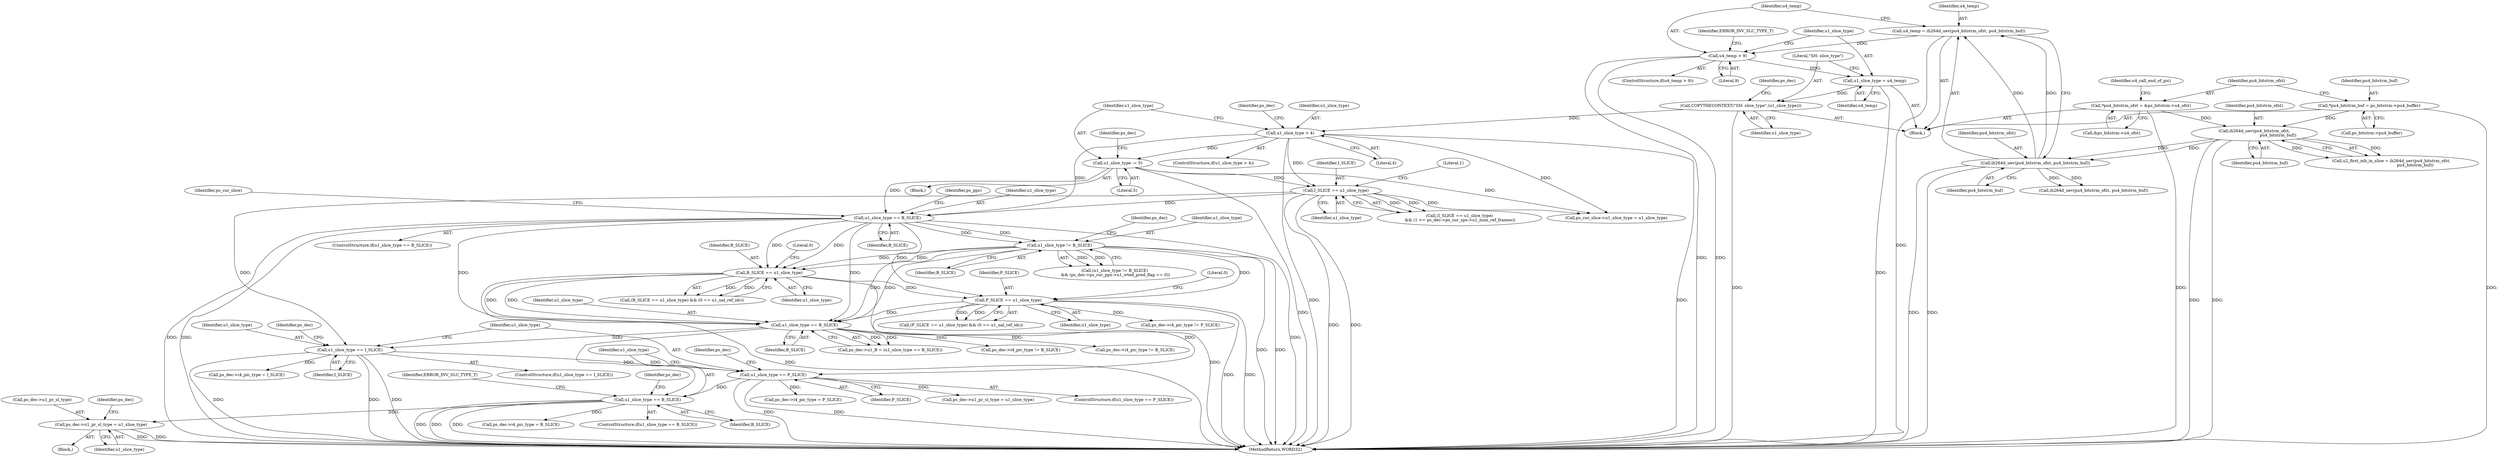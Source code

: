 digraph "0_Android_0b23c81c3dd9ec38f7e6806a3955fed1925541a0_2@pointer" {
"1002503" [label="(Call,ps_dec->u1_pr_sl_type = u1_slice_type)"];
"1002487" [label="(Call,u1_slice_type == B_SLICE)"];
"1002453" [label="(Call,u1_slice_type == P_SLICE)"];
"1002418" [label="(Call,u1_slice_type == I_SLICE)"];
"1002304" [label="(Call,u1_slice_type == B_SLICE)"];
"1001861" [label="(Call,P_SLICE == u1_slice_type)"];
"1001846" [label="(Call,B_SLICE == u1_slice_type)"];
"1001549" [label="(Call,u1_slice_type == B_SLICE)"];
"1000290" [label="(Call,u1_slice_type > 4)"];
"1000281" [label="(Call,COPYTHECONTEXT(\"SH: slice_type\",(u1_slice_type)))"];
"1000278" [label="(Call,u1_slice_type = u4_temp)"];
"1000273" [label="(Call,u4_temp > 9)"];
"1000267" [label="(Call,u4_temp = ih264d_uev(pu4_bitstrm_ofst, pu4_bitstrm_buf))"];
"1000269" [label="(Call,ih264d_uev(pu4_bitstrm_ofst, pu4_bitstrm_buf))"];
"1000229" [label="(Call,ih264d_uev(pu4_bitstrm_ofst,\n                                     pu4_bitstrm_buf))"];
"1000201" [label="(Call,*pu4_bitstrm_ofst = &ps_bitstrm->u4_ofst)"];
"1000195" [label="(Call,*pu4_bitstrm_buf = ps_bitstrm->pu4_buffer)"];
"1000294" [label="(Call,u1_slice_type -= 5)"];
"1000339" [label="(Call,I_SLICE == u1_slice_type)"];
"1001770" [label="(Call,u1_slice_type != B_SLICE)"];
"1000274" [label="(Identifier,u4_temp)"];
"1002504" [label="(Call,ps_dec->u1_pr_sl_type)"];
"1000308" [label="(Identifier,ps_dec)"];
"1002460" [label="(Identifier,ps_dec)"];
"1001862" [label="(Identifier,P_SLICE)"];
"1002425" [label="(Identifier,ps_dec)"];
"1002508" [label="(Call,ps_dec->i4_pic_type = B_SLICE)"];
"1002305" [label="(Identifier,u1_slice_type)"];
"1001845" [label="(Call,(B_SLICE == u1_slice_type) && (0 == u1_nal_ref_idc))"];
"1000340" [label="(Identifier,I_SLICE)"];
"1000197" [label="(Call,ps_bitstrm->pu4_buffer)"];
"1000295" [label="(Identifier,u1_slice_type)"];
"1000286" [label="(Identifier,ps_dec)"];
"1002436" [label="(Call,ps_dec->i4_pic_type != B_SLICE)"];
"1000293" [label="(Block,)"];
"1000230" [label="(Identifier,pu4_bitstrm_ofst)"];
"1001550" [label="(Identifier,u1_slice_type)"];
"1002417" [label="(ControlStructure,if(u1_slice_type == I_SLICE))"];
"1001865" [label="(Literal,0)"];
"1001772" [label="(Identifier,B_SLICE)"];
"1002515" [label="(Identifier,ERROR_INV_SLC_TYPE_T)"];
"1001551" [label="(Identifier,B_SLICE)"];
"1000158" [label="(Block,)"];
"1000218" [label="(Identifier,u4_call_end_of_pic)"];
"1002480" [label="(Call,ps_dec->i4_pic_type = P_SLICE)"];
"1000271" [label="(Identifier,pu4_bitstrm_buf)"];
"1001769" [label="(Call,(u1_slice_type != B_SLICE)\n && (ps_dec->ps_cur_pps->u1_wted_pred_flag == 0))"];
"1001848" [label="(Identifier,u1_slice_type)"];
"1001863" [label="(Identifier,u1_slice_type)"];
"1002418" [label="(Call,u1_slice_type == I_SLICE)"];
"1001555" [label="(Identifier,ps_cur_slice)"];
"1001499" [label="(Call,ps_cur_slice->u1_slice_type = u1_slice_type)"];
"1001860" [label="(Call,(P_SLICE == u1_slice_type) && (0 == u1_nal_ref_idc))"];
"1000290" [label="(Call,u1_slice_type > 4)"];
"1000277" [label="(Identifier,ERROR_INV_SLC_TYPE_T)"];
"1002494" [label="(Identifier,ps_dec)"];
"1001847" [label="(Identifier,B_SLICE)"];
"1001771" [label="(Identifier,u1_slice_type)"];
"1000275" [label="(Literal,9)"];
"1001776" [label="(Identifier,ps_dec)"];
"1001601" [label="(Identifier,ps_pps)"];
"1000227" [label="(Call,u2_first_mb_in_slice = ih264d_uev(pu4_bitstrm_ofst,\n                                     pu4_bitstrm_buf))"];
"1000231" [label="(Identifier,pu4_bitstrm_buf)"];
"1000280" [label="(Identifier,u4_temp)"];
"1000201" [label="(Call,*pu4_bitstrm_ofst = &ps_bitstrm->u4_ofst)"];
"1002475" [label="(Call,ps_dec->i4_pic_type != B_SLICE)"];
"1002469" [label="(Call,ps_dec->u1_pr_sl_type = u1_slice_type)"];
"1001850" [label="(Literal,0)"];
"1000292" [label="(Literal,4)"];
"1002488" [label="(Identifier,u1_slice_type)"];
"1002441" [label="(Call,ps_dec->i4_pic_type != P_SLICE)"];
"1001548" [label="(ControlStructure,if(u1_slice_type == B_SLICE))"];
"1000268" [label="(Identifier,u4_temp)"];
"1002486" [label="(ControlStructure,if(u1_slice_type == B_SLICE))"];
"1000279" [label="(Identifier,u1_slice_type)"];
"1001549" [label="(Call,u1_slice_type == B_SLICE)"];
"1000299" [label="(Identifier,ps_dec)"];
"1002304" [label="(Call,u1_slice_type == B_SLICE)"];
"1002489" [label="(Identifier,B_SLICE)"];
"1000270" [label="(Identifier,pu4_bitstrm_ofst)"];
"1002419" [label="(Identifier,u1_slice_type)"];
"1002503" [label="(Call,ps_dec->u1_pr_sl_type = u1_slice_type)"];
"1002490" [label="(Block,)"];
"1000272" [label="(ControlStructure,if(u4_temp > 9))"];
"1002507" [label="(Identifier,u1_slice_type)"];
"1000294" [label="(Call,u1_slice_type -= 5)"];
"1000195" [label="(Call,*pu4_bitstrm_buf = ps_bitstrm->pu4_buffer)"];
"1001770" [label="(Call,u1_slice_type != B_SLICE)"];
"1000203" [label="(Call,&ps_bitstrm->u4_ofst)"];
"1000296" [label="(Literal,5)"];
"1002510" [label="(Identifier,ps_dec)"];
"1000202" [label="(Identifier,pu4_bitstrm_ofst)"];
"1000338" [label="(Call,(I_SLICE == u1_slice_type)\n && (1 >= ps_dec->ps_cur_sps->u1_num_ref_frames))"];
"1002589" [label="(MethodReturn,WORD32)"];
"1002306" [label="(Identifier,B_SLICE)"];
"1000343" [label="(Literal,1)"];
"1002300" [label="(Call,ps_dec->u1_B = (u1_slice_type == B_SLICE))"];
"1000283" [label="(Identifier,u1_slice_type)"];
"1000410" [label="(Call,ih264d_uev(pu4_bitstrm_ofst, pu4_bitstrm_buf))"];
"1000267" [label="(Call,u4_temp = ih264d_uev(pu4_bitstrm_ofst, pu4_bitstrm_buf))"];
"1000291" [label="(Identifier,u1_slice_type)"];
"1000278" [label="(Call,u1_slice_type = u4_temp)"];
"1001861" [label="(Call,P_SLICE == u1_slice_type)"];
"1002487" [label="(Call,u1_slice_type == B_SLICE)"];
"1000196" [label="(Identifier,pu4_bitstrm_buf)"];
"1002420" [label="(Identifier,I_SLICE)"];
"1002455" [label="(Identifier,P_SLICE)"];
"1000281" [label="(Call,COPYTHECONTEXT(\"SH: slice_type\",(u1_slice_type)))"];
"1000269" [label="(Call,ih264d_uev(pu4_bitstrm_ofst, pu4_bitstrm_buf))"];
"1002453" [label="(Call,u1_slice_type == P_SLICE)"];
"1000282" [label="(Literal,\"SH: slice_type\")"];
"1000339" [label="(Call,I_SLICE == u1_slice_type)"];
"1002454" [label="(Identifier,u1_slice_type)"];
"1000273" [label="(Call,u4_temp > 9)"];
"1000289" [label="(ControlStructure,if(u1_slice_type > 4))"];
"1002446" [label="(Call,ps_dec->i4_pic_type = I_SLICE)"];
"1000341" [label="(Identifier,u1_slice_type)"];
"1002452" [label="(ControlStructure,if(u1_slice_type == P_SLICE))"];
"1000229" [label="(Call,ih264d_uev(pu4_bitstrm_ofst,\n                                     pu4_bitstrm_buf))"];
"1001846" [label="(Call,B_SLICE == u1_slice_type)"];
"1002503" -> "1002490"  [label="AST: "];
"1002503" -> "1002507"  [label="CFG: "];
"1002504" -> "1002503"  [label="AST: "];
"1002507" -> "1002503"  [label="AST: "];
"1002510" -> "1002503"  [label="CFG: "];
"1002503" -> "1002589"  [label="DDG: "];
"1002503" -> "1002589"  [label="DDG: "];
"1002487" -> "1002503"  [label="DDG: "];
"1002487" -> "1002486"  [label="AST: "];
"1002487" -> "1002489"  [label="CFG: "];
"1002488" -> "1002487"  [label="AST: "];
"1002489" -> "1002487"  [label="AST: "];
"1002494" -> "1002487"  [label="CFG: "];
"1002515" -> "1002487"  [label="CFG: "];
"1002487" -> "1002589"  [label="DDG: "];
"1002487" -> "1002589"  [label="DDG: "];
"1002487" -> "1002589"  [label="DDG: "];
"1002453" -> "1002487"  [label="DDG: "];
"1002304" -> "1002487"  [label="DDG: "];
"1002487" -> "1002508"  [label="DDG: "];
"1002453" -> "1002452"  [label="AST: "];
"1002453" -> "1002455"  [label="CFG: "];
"1002454" -> "1002453"  [label="AST: "];
"1002455" -> "1002453"  [label="AST: "];
"1002460" -> "1002453"  [label="CFG: "];
"1002488" -> "1002453"  [label="CFG: "];
"1002453" -> "1002589"  [label="DDG: "];
"1002453" -> "1002589"  [label="DDG: "];
"1002418" -> "1002453"  [label="DDG: "];
"1001861" -> "1002453"  [label="DDG: "];
"1002453" -> "1002469"  [label="DDG: "];
"1002453" -> "1002480"  [label="DDG: "];
"1002418" -> "1002417"  [label="AST: "];
"1002418" -> "1002420"  [label="CFG: "];
"1002419" -> "1002418"  [label="AST: "];
"1002420" -> "1002418"  [label="AST: "];
"1002425" -> "1002418"  [label="CFG: "];
"1002454" -> "1002418"  [label="CFG: "];
"1002418" -> "1002589"  [label="DDG: "];
"1002418" -> "1002589"  [label="DDG: "];
"1002418" -> "1002589"  [label="DDG: "];
"1002304" -> "1002418"  [label="DDG: "];
"1000339" -> "1002418"  [label="DDG: "];
"1002418" -> "1002446"  [label="DDG: "];
"1002304" -> "1002300"  [label="AST: "];
"1002304" -> "1002306"  [label="CFG: "];
"1002305" -> "1002304"  [label="AST: "];
"1002306" -> "1002304"  [label="AST: "];
"1002300" -> "1002304"  [label="CFG: "];
"1002304" -> "1002300"  [label="DDG: "];
"1002304" -> "1002300"  [label="DDG: "];
"1001861" -> "1002304"  [label="DDG: "];
"1001846" -> "1002304"  [label="DDG: "];
"1001846" -> "1002304"  [label="DDG: "];
"1001770" -> "1002304"  [label="DDG: "];
"1001770" -> "1002304"  [label="DDG: "];
"1001549" -> "1002304"  [label="DDG: "];
"1001549" -> "1002304"  [label="DDG: "];
"1002304" -> "1002436"  [label="DDG: "];
"1002304" -> "1002475"  [label="DDG: "];
"1001861" -> "1001860"  [label="AST: "];
"1001861" -> "1001863"  [label="CFG: "];
"1001862" -> "1001861"  [label="AST: "];
"1001863" -> "1001861"  [label="AST: "];
"1001865" -> "1001861"  [label="CFG: "];
"1001860" -> "1001861"  [label="CFG: "];
"1001861" -> "1002589"  [label="DDG: "];
"1001861" -> "1002589"  [label="DDG: "];
"1001861" -> "1001860"  [label="DDG: "];
"1001861" -> "1001860"  [label="DDG: "];
"1001846" -> "1001861"  [label="DDG: "];
"1001770" -> "1001861"  [label="DDG: "];
"1001549" -> "1001861"  [label="DDG: "];
"1001861" -> "1002441"  [label="DDG: "];
"1001846" -> "1001845"  [label="AST: "];
"1001846" -> "1001848"  [label="CFG: "];
"1001847" -> "1001846"  [label="AST: "];
"1001848" -> "1001846"  [label="AST: "];
"1001850" -> "1001846"  [label="CFG: "];
"1001845" -> "1001846"  [label="CFG: "];
"1001846" -> "1002589"  [label="DDG: "];
"1001846" -> "1002589"  [label="DDG: "];
"1001846" -> "1001845"  [label="DDG: "];
"1001846" -> "1001845"  [label="DDG: "];
"1001549" -> "1001846"  [label="DDG: "];
"1001549" -> "1001846"  [label="DDG: "];
"1001770" -> "1001846"  [label="DDG: "];
"1001770" -> "1001846"  [label="DDG: "];
"1001549" -> "1001548"  [label="AST: "];
"1001549" -> "1001551"  [label="CFG: "];
"1001550" -> "1001549"  [label="AST: "];
"1001551" -> "1001549"  [label="AST: "];
"1001555" -> "1001549"  [label="CFG: "];
"1001601" -> "1001549"  [label="CFG: "];
"1001549" -> "1002589"  [label="DDG: "];
"1001549" -> "1002589"  [label="DDG: "];
"1001549" -> "1002589"  [label="DDG: "];
"1000290" -> "1001549"  [label="DDG: "];
"1000294" -> "1001549"  [label="DDG: "];
"1000339" -> "1001549"  [label="DDG: "];
"1001549" -> "1001770"  [label="DDG: "];
"1001549" -> "1001770"  [label="DDG: "];
"1000290" -> "1000289"  [label="AST: "];
"1000290" -> "1000292"  [label="CFG: "];
"1000291" -> "1000290"  [label="AST: "];
"1000292" -> "1000290"  [label="AST: "];
"1000295" -> "1000290"  [label="CFG: "];
"1000308" -> "1000290"  [label="CFG: "];
"1000290" -> "1002589"  [label="DDG: "];
"1000290" -> "1002589"  [label="DDG: "];
"1000281" -> "1000290"  [label="DDG: "];
"1000290" -> "1000294"  [label="DDG: "];
"1000290" -> "1000339"  [label="DDG: "];
"1000290" -> "1001499"  [label="DDG: "];
"1000281" -> "1000158"  [label="AST: "];
"1000281" -> "1000283"  [label="CFG: "];
"1000282" -> "1000281"  [label="AST: "];
"1000283" -> "1000281"  [label="AST: "];
"1000286" -> "1000281"  [label="CFG: "];
"1000281" -> "1002589"  [label="DDG: "];
"1000278" -> "1000281"  [label="DDG: "];
"1000278" -> "1000158"  [label="AST: "];
"1000278" -> "1000280"  [label="CFG: "];
"1000279" -> "1000278"  [label="AST: "];
"1000280" -> "1000278"  [label="AST: "];
"1000282" -> "1000278"  [label="CFG: "];
"1000278" -> "1002589"  [label="DDG: "];
"1000273" -> "1000278"  [label="DDG: "];
"1000273" -> "1000272"  [label="AST: "];
"1000273" -> "1000275"  [label="CFG: "];
"1000274" -> "1000273"  [label="AST: "];
"1000275" -> "1000273"  [label="AST: "];
"1000277" -> "1000273"  [label="CFG: "];
"1000279" -> "1000273"  [label="CFG: "];
"1000273" -> "1002589"  [label="DDG: "];
"1000273" -> "1002589"  [label="DDG: "];
"1000267" -> "1000273"  [label="DDG: "];
"1000267" -> "1000158"  [label="AST: "];
"1000267" -> "1000269"  [label="CFG: "];
"1000268" -> "1000267"  [label="AST: "];
"1000269" -> "1000267"  [label="AST: "];
"1000274" -> "1000267"  [label="CFG: "];
"1000267" -> "1002589"  [label="DDG: "];
"1000269" -> "1000267"  [label="DDG: "];
"1000269" -> "1000267"  [label="DDG: "];
"1000269" -> "1000271"  [label="CFG: "];
"1000270" -> "1000269"  [label="AST: "];
"1000271" -> "1000269"  [label="AST: "];
"1000269" -> "1002589"  [label="DDG: "];
"1000269" -> "1002589"  [label="DDG: "];
"1000229" -> "1000269"  [label="DDG: "];
"1000229" -> "1000269"  [label="DDG: "];
"1000269" -> "1000410"  [label="DDG: "];
"1000269" -> "1000410"  [label="DDG: "];
"1000229" -> "1000227"  [label="AST: "];
"1000229" -> "1000231"  [label="CFG: "];
"1000230" -> "1000229"  [label="AST: "];
"1000231" -> "1000229"  [label="AST: "];
"1000227" -> "1000229"  [label="CFG: "];
"1000229" -> "1002589"  [label="DDG: "];
"1000229" -> "1002589"  [label="DDG: "];
"1000229" -> "1000227"  [label="DDG: "];
"1000229" -> "1000227"  [label="DDG: "];
"1000201" -> "1000229"  [label="DDG: "];
"1000195" -> "1000229"  [label="DDG: "];
"1000201" -> "1000158"  [label="AST: "];
"1000201" -> "1000203"  [label="CFG: "];
"1000202" -> "1000201"  [label="AST: "];
"1000203" -> "1000201"  [label="AST: "];
"1000218" -> "1000201"  [label="CFG: "];
"1000201" -> "1002589"  [label="DDG: "];
"1000195" -> "1000158"  [label="AST: "];
"1000195" -> "1000197"  [label="CFG: "];
"1000196" -> "1000195"  [label="AST: "];
"1000197" -> "1000195"  [label="AST: "];
"1000202" -> "1000195"  [label="CFG: "];
"1000195" -> "1002589"  [label="DDG: "];
"1000294" -> "1000293"  [label="AST: "];
"1000294" -> "1000296"  [label="CFG: "];
"1000295" -> "1000294"  [label="AST: "];
"1000296" -> "1000294"  [label="AST: "];
"1000299" -> "1000294"  [label="CFG: "];
"1000294" -> "1002589"  [label="DDG: "];
"1000294" -> "1000339"  [label="DDG: "];
"1000294" -> "1001499"  [label="DDG: "];
"1000339" -> "1000338"  [label="AST: "];
"1000339" -> "1000341"  [label="CFG: "];
"1000340" -> "1000339"  [label="AST: "];
"1000341" -> "1000339"  [label="AST: "];
"1000343" -> "1000339"  [label="CFG: "];
"1000338" -> "1000339"  [label="CFG: "];
"1000339" -> "1002589"  [label="DDG: "];
"1000339" -> "1002589"  [label="DDG: "];
"1000339" -> "1000338"  [label="DDG: "];
"1000339" -> "1000338"  [label="DDG: "];
"1000339" -> "1001499"  [label="DDG: "];
"1001770" -> "1001769"  [label="AST: "];
"1001770" -> "1001772"  [label="CFG: "];
"1001771" -> "1001770"  [label="AST: "];
"1001772" -> "1001770"  [label="AST: "];
"1001776" -> "1001770"  [label="CFG: "];
"1001769" -> "1001770"  [label="CFG: "];
"1001770" -> "1002589"  [label="DDG: "];
"1001770" -> "1002589"  [label="DDG: "];
"1001770" -> "1001769"  [label="DDG: "];
"1001770" -> "1001769"  [label="DDG: "];
}

